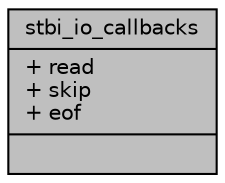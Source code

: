 digraph "stbi_io_callbacks"
{
 // LATEX_PDF_SIZE
  edge [fontname="Helvetica",fontsize="10",labelfontname="Helvetica",labelfontsize="10"];
  node [fontname="Helvetica",fontsize="10",shape=record];
  Node1 [label="{stbi_io_callbacks\n|+ read\l+ skip\l+ eof\l|}",height=0.2,width=0.4,color="black", fillcolor="grey75", style="filled", fontcolor="black",tooltip=" "];
}
